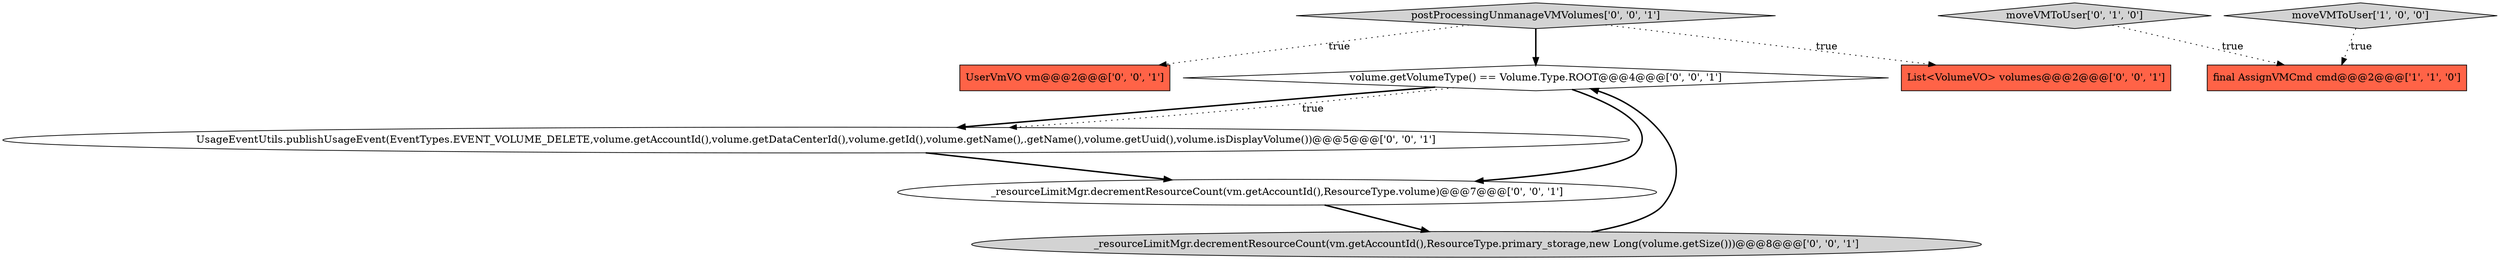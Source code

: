 digraph {
4 [style = filled, label = "postProcessingUnmanageVMVolumes['0', '0', '1']", fillcolor = lightgray, shape = diamond image = "AAA0AAABBB3BBB"];
8 [style = filled, label = "UserVmVO vm@@@2@@@['0', '0', '1']", fillcolor = tomato, shape = box image = "AAA0AAABBB3BBB"];
0 [style = filled, label = "final AssignVMCmd cmd@@@2@@@['1', '1', '0']", fillcolor = tomato, shape = box image = "AAA0AAABBB1BBB"];
9 [style = filled, label = "volume.getVolumeType() == Volume.Type.ROOT@@@4@@@['0', '0', '1']", fillcolor = white, shape = diamond image = "AAA0AAABBB3BBB"];
3 [style = filled, label = "UsageEventUtils.publishUsageEvent(EventTypes.EVENT_VOLUME_DELETE,volume.getAccountId(),volume.getDataCenterId(),volume.getId(),volume.getName(),.getName(),volume.getUuid(),volume.isDisplayVolume())@@@5@@@['0', '0', '1']", fillcolor = white, shape = ellipse image = "AAA0AAABBB3BBB"];
2 [style = filled, label = "moveVMToUser['0', '1', '0']", fillcolor = lightgray, shape = diamond image = "AAA0AAABBB2BBB"];
6 [style = filled, label = "_resourceLimitMgr.decrementResourceCount(vm.getAccountId(),ResourceType.volume)@@@7@@@['0', '0', '1']", fillcolor = white, shape = ellipse image = "AAA0AAABBB3BBB"];
5 [style = filled, label = "_resourceLimitMgr.decrementResourceCount(vm.getAccountId(),ResourceType.primary_storage,new Long(volume.getSize()))@@@8@@@['0', '0', '1']", fillcolor = lightgray, shape = ellipse image = "AAA0AAABBB3BBB"];
1 [style = filled, label = "moveVMToUser['1', '0', '0']", fillcolor = lightgray, shape = diamond image = "AAA0AAABBB1BBB"];
7 [style = filled, label = "List<VolumeVO> volumes@@@2@@@['0', '0', '1']", fillcolor = tomato, shape = box image = "AAA0AAABBB3BBB"];
9->3 [style = bold, label=""];
9->3 [style = dotted, label="true"];
2->0 [style = dotted, label="true"];
5->9 [style = bold, label=""];
4->9 [style = bold, label=""];
3->6 [style = bold, label=""];
1->0 [style = dotted, label="true"];
6->5 [style = bold, label=""];
4->8 [style = dotted, label="true"];
9->6 [style = bold, label=""];
4->7 [style = dotted, label="true"];
}
